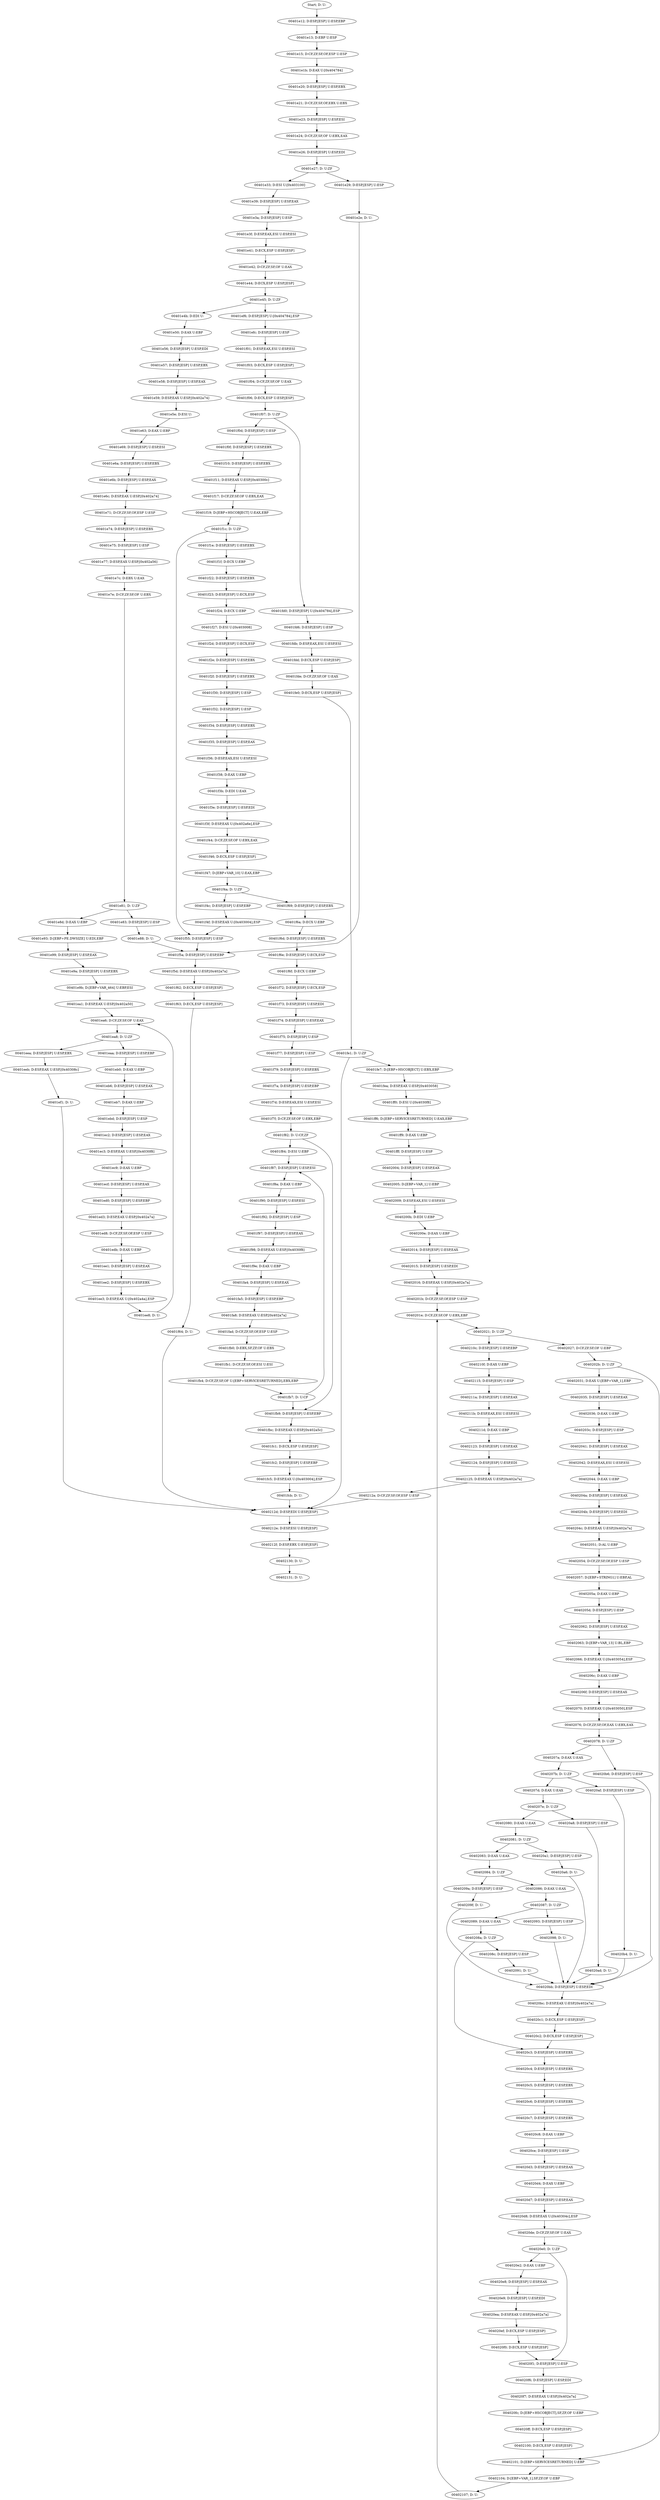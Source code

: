 digraph {
	n0 [label="Start; D: U:"]
	n1 [label="00401e12; D:ESP,[ESP] U:ESP,EBP"]
	n2 [label="00401e13; D:EBP U:ESP"]
	n3 [label="00401e15; D:CF,ZF,SF,OF,ESP U:ESP"]
	n4 [label="00401e1b; D:EAX U:[0x404784]"]
	n5 [label="00401e20; D:ESP,[ESP] U:ESP,EBX"]
	n6 [label="00401e21; D:CF,ZF,SF,OF,EBX U:EBX"]
	n7 [label="00401e23; D:ESP,[ESP] U:ESP,ESI"]
	n8 [label="00401e24; D:CF,ZF,SF,OF U:EBX,EAX"]
	n9 [label="00401e26; D:ESP,[ESP] U:ESP,EDI"]
	n10 [label="00401e27; D: U:ZF"]
	n11 [label="00401e29; D:ESP,[ESP] U:ESP"]
	n12 [label="00401e2e; D: U:"]
	n13 [label="00401e33; D:ESI U:[0x403100]"]
	n14 [label="00401e39; D:ESP,[ESP] U:ESP,EAX"]
	n15 [label="00401e3a; D:ESP,[ESP] U:ESP"]
	n16 [label="00401e3f; D:ESP,EAX,ESI U:ESP,ESI"]
	n17 [label="00401e41; D:ECX,ESP U:ESP,[ESP]"]
	n18 [label="00401e42; D:CF,ZF,SF,OF U:EAX"]
	n19 [label="00401e44; D:ECX,ESP U:ESP,[ESP]"]
	n20 [label="00401e45; D: U:ZF"]
	n21 [label="00401e4b; D:EDI U:"]
	n22 [label="00401e50; D:EAX U:EBP"]
	n23 [label="00401e56; D:ESP,[ESP] U:ESP,EDI"]
	n24 [label="00401e57; D:ESP,[ESP] U:ESP,EBX"]
	n25 [label="00401e58; D:ESP,[ESP] U:ESP,EAX"]
	n26 [label="00401e59; D:ESP,EAX U:ESP,[0x402a74]"]
	n27 [label="00401e5e; D:ESI U:"]
	n28 [label="00401e63; D:EAX U:EBP"]
	n29 [label="00401e69; D:ESP,[ESP] U:ESP,ESI"]
	n30 [label="00401e6a; D:ESP,[ESP] U:ESP,EBX"]
	n31 [label="00401e6b; D:ESP,[ESP] U:ESP,EAX"]
	n32 [label="00401e6c; D:ESP,EAX U:ESP,[0x402a74]"]
	n33 [label="00401e71; D:CF,ZF,SF,OF,ESP U:ESP"]
	n34 [label="00401e74; D:ESP,[ESP] U:ESP,EBX"]
	n35 [label="00401e75; D:ESP,[ESP] U:ESP"]
	n36 [label="00401e77; D:ESP,EAX U:ESP,[0x402a56]"]
	n37 [label="00401e7c; D:EBX U:EAX"]
	n38 [label="00401e7e; D:CF,ZF,SF,OF U:EBX"]
	n39 [label="00401e81; D: U:ZF"]
	n40 [label="00401e83; D:ESP,[ESP] U:ESP"]
	n41 [label="00401e88; D: U:"]
	n42 [label="00401e8d; D:EAX U:EBP"]
	n43 [label="00401e93; D:[EBP+PE.DWSIZE] U:EDI,EBP"]
	n44 [label="00401e99; D:ESP,[ESP] U:ESP,EAX"]
	n45 [label="00401e9a; D:ESP,[ESP] U:ESP,EBX"]
	n46 [label="00401e9b; D:[EBP+VAR_464] U:EBP,ESI"]
	n47 [label="00401ea1; D:ESP,EAX U:ESP,[0x402a50]"]
	n48 [label="00401ea6; D:CF,ZF,SF,OF U:EAX"]
	n49 [label="00401ea8; D: U:ZF"]
	n50 [label="00401eaa; D:ESP,[ESP] U:ESP,EBP"]
	n51 [label="00401eb0; D:EAX U:EBP"]
	n52 [label="00401eb6; D:ESP,[ESP] U:ESP,EAX"]
	n53 [label="00401eb7; D:EAX U:EBP"]
	n54 [label="00401ebd; D:ESP,[ESP] U:ESP"]
	n55 [label="00401ec2; D:ESP,[ESP] U:ESP,EAX"]
	n56 [label="00401ec3; D:ESP,EAX U:ESP,[0x4030f8]"]
	n57 [label="00401ec9; D:EAX U:EBP"]
	n58 [label="00401ecf; D:ESP,[ESP] U:ESP,EAX"]
	n59 [label="00401ed0; D:ESP,[ESP] U:ESP,EBP"]
	n60 [label="00401ed3; D:ESP,EAX U:ESP,[0x402a7a]"]
	n61 [label="00401ed8; D:CF,ZF,SF,OF,ESP U:ESP"]
	n62 [label="00401edb; D:EAX U:EBP"]
	n63 [label="00401ee1; D:ESP,[ESP] U:ESP,EAX"]
	n64 [label="00401ee2; D:ESP,[ESP] U:ESP,EBX"]
	n65 [label="00401ee3; D:ESP,EAX U:[0x402a4a],ESP"]
	n66 [label="00401ee8; D: U:"]
	n67 [label="00401eea; D:ESP,[ESP] U:ESP,EBX"]
	n68 [label="00401eeb; D:ESP,EAX U:ESP,[0x40308c]"]
	n69 [label="00401ef1; D: U:"]
	n70 [label="00401ef6; D:ESP,[ESP] U:[0x404784],ESP"]
	n71 [label="00401efc; D:ESP,[ESP] U:ESP"]
	n72 [label="00401f01; D:ESP,EAX,ESI U:ESP,ESI"]
	n73 [label="00401f03; D:ECX,ESP U:ESP,[ESP]"]
	n74 [label="00401f04; D:CF,ZF,SF,OF U:EAX"]
	n75 [label="00401f06; D:ECX,ESP U:ESP,[ESP]"]
	n76 [label="00401f07; D: U:ZF"]
	n77 [label="00401f0d; D:ESP,[ESP] U:ESP"]
	n78 [label="00401f0f; D:ESP,[ESP] U:ESP,EBX"]
	n79 [label="00401f10; D:ESP,[ESP] U:ESP,EBX"]
	n80 [label="00401f11; D:ESP,EAX U:ESP,[0x40300c]"]
	n81 [label="00401f17; D:CF,ZF,SF,OF U:EBX,EAX"]
	n82 [label="00401f19; D:[EBP+HSCOBJECT] U:EAX,EBP"]
	n83 [label="00401f1c; D: U:ZF"]
	n84 [label="00401f1e; D:ESP,[ESP] U:ESP,EBX"]
	n85 [label="00401f1f; D:ECX U:EBP"]
	n86 [label="00401f22; D:ESP,[ESP] U:ESP,EBX"]
	n87 [label="00401f23; D:ESP,[ESP] U:ECX,ESP"]
	n88 [label="00401f24; D:ECX U:EBP"]
	n89 [label="00401f27; D:ESI U:[0x403008]"]
	n90 [label="00401f2d; D:ESP,[ESP] U:ECX,ESP"]
	n91 [label="00401f2e; D:ESP,[ESP] U:ESP,EBX"]
	n92 [label="00401f2f; D:ESP,[ESP] U:ESP,EBX"]
	n93 [label="00401f30; D:ESP,[ESP] U:ESP"]
	n94 [label="00401f32; D:ESP,[ESP] U:ESP"]
	n95 [label="00401f34; D:ESP,[ESP] U:ESP,EBX"]
	n96 [label="00401f35; D:ESP,[ESP] U:ESP,EAX"]
	n97 [label="00401f36; D:ESP,EAX,ESI U:ESP,ESI"]
	n98 [label="00401f38; D:EAX U:EBP"]
	n99 [label="00401f3b; D:EDI U:EAX"]
	n100 [label="00401f3e; D:ESP,[ESP] U:ESP,EDI"]
	n101 [label="00401f3f; D:ESP,EAX U:[0x402a6e],ESP"]
	n102 [label="00401f44; D:CF,ZF,SF,OF U:EBX,EAX"]
	n103 [label="00401f46; D:ECX,ESP U:ESP,[ESP]"]
	n104 [label="00401f47; D:[EBP+VAR_10] U:EAX,EBP"]
	n105 [label="00401f4a; D: U:ZF"]
	n106 [label="00401f4c; D:ESP,[ESP] U:ESP,EBP"]
	n107 [label="00401f4f; D:ESP,EAX U:[0x403004],ESP"]
	n108 [label="00401f55; D:ESP,[ESP] U:ESP"]
	n109 [label="00401f5a; D:ESP,[ESP] U:ESP,EBP"]
	n110 [label="00401f5d; D:ESP,EAX U:ESP,[0x402a7a]"]
	n111 [label="00401f62; D:ECX,ESP U:ESP,[ESP]"]
	n112 [label="00401f63; D:ECX,ESP U:ESP,[ESP]"]
	n113 [label="00401f64; D: U:"]
	n114 [label="00401f69; D:ESP,[ESP] U:ESP,EBX"]
	n115 [label="00401f6a; D:ECX U:EBP"]
	n116 [label="00401f6d; D:ESP,[ESP] U:ESP,EBX"]
	n117 [label="00401f6e; D:ESP,[ESP] U:ECX,ESP"]
	n118 [label="00401f6f; D:ECX U:EBP"]
	n119 [label="00401f72; D:ESP,[ESP] U:ECX,ESP"]
	n120 [label="00401f73; D:ESP,[ESP] U:ESP,EDI"]
	n121 [label="00401f74; D:ESP,[ESP] U:ESP,EAX"]
	n122 [label="00401f75; D:ESP,[ESP] U:ESP"]
	n123 [label="00401f77; D:ESP,[ESP] U:ESP"]
	n124 [label="00401f79; D:ESP,[ESP] U:ESP,EBX"]
	n125 [label="00401f7a; D:ESP,[ESP] U:ESP,EBP"]
	n126 [label="00401f7d; D:ESP,EAX,ESI U:ESP,ESI"]
	n127 [label="00401f7f; D:CF,ZF,SF,OF U:EBX,EBP"]
	n128 [label="00401f82; D: U:CF,ZF"]
	n129 [label="00401f84; D:ESI U:EBP"]
	n130 [label="00401f87; D:ESP,[ESP] U:ESP,ESI"]
	n131 [label="00401f8a; D:EAX U:EBP"]
	n132 [label="00401f90; D:ESP,[ESP] U:ESP,ESI"]
	n133 [label="00401f92; D:ESP,[ESP] U:ESP"]
	n134 [label="00401f97; D:ESP,[ESP] U:ESP,EAX"]
	n135 [label="00401f98; D:ESP,EAX U:ESP,[0x4030f8]"]
	n136 [label="00401f9e; D:EAX U:EBP"]
	n137 [label="00401fa4; D:ESP,[ESP] U:ESP,EAX"]
	n138 [label="00401fa5; D:ESP,[ESP] U:ESP,EBP"]
	n139 [label="00401fa8; D:ESP,EAX U:ESP,[0x402a7a]"]
	n140 [label="00401fad; D:CF,ZF,SF,OF,ESP U:ESP"]
	n141 [label="00401fb0; D:EBX,SF,ZF,OF U:EBX"]
	n142 [label="00401fb1; D:CF,ZF,SF,OF,ESI U:ESI"]
	n143 [label="00401fb4; D:CF,ZF,SF,OF U:[EBP+SERVICESRETURNED],EBX,EBP"]
	n144 [label="00401fb7; D: U:CF"]
	n145 [label="00401fb9; D:ESP,[ESP] U:ESP,EBP"]
	n146 [label="00401fbc; D:ESP,EAX U:ESP,[0x402a5c]"]
	n147 [label="00401fc1; D:ECX,ESP U:ESP,[ESP]"]
	n148 [label="00401fc2; D:ESP,[ESP] U:ESP,EBP"]
	n149 [label="00401fc5; D:ESP,EAX U:[0x403004],ESP"]
	n150 [label="00401fcb; D: U:"]
	n151 [label="00401fd0; D:ESP,[ESP] U:[0x404784],ESP"]
	n152 [label="00401fd6; D:ESP,[ESP] U:ESP"]
	n153 [label="00401fdb; D:ESP,EAX,ESI U:ESP,ESI"]
	n154 [label="00401fdd; D:ECX,ESP U:ESP,[ESP]"]
	n155 [label="00401fde; D:CF,ZF,SF,OF U:EAX"]
	n156 [label="00401fe0; D:ECX,ESP U:ESP,[ESP]"]
	n157 [label="00401fe1; D: U:ZF"]
	n158 [label="00401fe7; D:[EBP+HSCOBJECT] U:EBX,EBP"]
	n159 [label="00401fea; D:ESP,EAX U:ESP,[0x403058]"]
	n160 [label="00401ff0; D:ESI U:[0x4030f8]"]
	n161 [label="00401ff6; D:[EBP+SERVICESRETURNED] U:EAX,EBP"]
	n162 [label="00401ff9; D:EAX U:EBP"]
	n163 [label="00401fff; D:ESP,[ESP] U:ESP"]
	n164 [label="00402004; D:ESP,[ESP] U:ESP,EAX"]
	n165 [label="00402005; D:[EBP+VAR_1] U:EBP"]
	n166 [label="00402009; D:ESP,EAX,ESI U:ESP,ESI"]
	n167 [label="0040200b; D:EDI U:EBP"]
	n168 [label="0040200e; D:EAX U:EBP"]
	n169 [label="00402014; D:ESP,[ESP] U:ESP,EAX"]
	n170 [label="00402015; D:ESP,[ESP] U:ESP,EDI"]
	n171 [label="00402016; D:ESP,EAX U:ESP,[0x402a7a]"]
	n172 [label="0040201b; D:CF,ZF,SF,OF,ESP U:ESP"]
	n173 [label="0040201e; D:CF,ZF,SF,OF U:EBX,EBP"]
	n174 [label="00402021; D: U:ZF"]
	n175 [label="00402027; D:CF,ZF,SF,OF U:EBP"]
	n176 [label="0040202b; D: U:ZF"]
	n177 [label="00402031; D:EAX U:[EBP+VAR_1],EBP"]
	n178 [label="00402035; D:ESP,[ESP] U:ESP,EAX"]
	n179 [label="00402036; D:EAX U:EBP"]
	n180 [label="0040203c; D:ESP,[ESP] U:ESP"]
	n181 [label="00402041; D:ESP,[ESP] U:ESP,EAX"]
	n182 [label="00402042; D:ESP,EAX,ESI U:ESP,ESI"]
	n183 [label="00402044; D:EAX U:EBP"]
	n184 [label="0040204a; D:ESP,[ESP] U:ESP,EAX"]
	n185 [label="0040204b; D:ESP,[ESP] U:ESP,EDI"]
	n186 [label="0040204c; D:ESP,EAX U:ESP,[0x402a7a]"]
	n187 [label="00402051; D:AL U:EBP"]
	n188 [label="00402054; D:CF,ZF,SF,OF,ESP U:ESP"]
	n189 [label="00402057; D:[EBP+STRING1] U:EBP,AL"]
	n190 [label="0040205a; D:EAX U:EBP"]
	n191 [label="0040205d; D:ESP,[ESP] U:ESP"]
	n192 [label="00402062; D:ESP,[ESP] U:ESP,EAX"]
	n193 [label="00402063; D:[EBP+VAR_13] U:BL,EBP"]
	n194 [label="00402066; D:ESP,EAX U:[0x403054],ESP"]
	n195 [label="0040206c; D:EAX U:EBP"]
	n196 [label="0040206f; D:ESP,[ESP] U:ESP,EAX"]
	n197 [label="00402070; D:ESP,EAX U:[0x403050],ESP"]
	n198 [label="00402076; D:CF,ZF,SF,OF,EAX U:EBX,EAX"]
	n199 [label="00402078; D: U:ZF"]
	n200 [label="0040207a; D:EAX U:EAX"]
	n201 [label="0040207b; D: U:ZF"]
	n202 [label="0040207d; D:EAX U:EAX"]
	n203 [label="0040207e; D: U:ZF"]
	n204 [label="00402080; D:EAX U:EAX"]
	n205 [label="00402081; D: U:ZF"]
	n206 [label="00402083; D:EAX U:EAX"]
	n207 [label="00402084; D: U:ZF"]
	n208 [label="00402086; D:EAX U:EAX"]
	n209 [label="00402087; D: U:ZF"]
	n210 [label="00402089; D:EAX U:EAX"]
	n211 [label="0040208a; D: U:ZF"]
	n212 [label="0040208c; D:ESP,[ESP] U:ESP"]
	n213 [label="00402091; D: U:"]
	n214 [label="00402093; D:ESP,[ESP] U:ESP"]
	n215 [label="00402098; D: U:"]
	n216 [label="0040209a; D:ESP,[ESP] U:ESP"]
	n217 [label="0040209f; D: U:"]
	n218 [label="004020a1; D:ESP,[ESP] U:ESP"]
	n219 [label="004020a6; D: U:"]
	n220 [label="004020a8; D:ESP,[ESP] U:ESP"]
	n221 [label="004020ad; D: U:"]
	n222 [label="004020af; D:ESP,[ESP] U:ESP"]
	n223 [label="004020b4; D: U:"]
	n224 [label="004020b6; D:ESP,[ESP] U:ESP"]
	n225 [label="004020bb; D:ESP,[ESP] U:ESP,EDI"]
	n226 [label="004020bc; D:ESP,EAX U:ESP,[0x402a7a]"]
	n227 [label="004020c1; D:ECX,ESP U:ESP,[ESP]"]
	n228 [label="004020c2; D:ECX,ESP U:ESP,[ESP]"]
	n229 [label="004020c3; D:ESP,[ESP] U:ESP,EBX"]
	n230 [label="004020c4; D:ESP,[ESP] U:ESP,EBX"]
	n231 [label="004020c5; D:ESP,[ESP] U:ESP,EBX"]
	n232 [label="004020c6; D:ESP,[ESP] U:ESP,EBX"]
	n233 [label="004020c7; D:ESP,[ESP] U:ESP,EBX"]
	n234 [label="004020c8; D:EAX U:EBP"]
	n235 [label="004020ce; D:ESP,[ESP] U:ESP"]
	n236 [label="004020d3; D:ESP,[ESP] U:ESP,EAX"]
	n237 [label="004020d4; D:EAX U:EBP"]
	n238 [label="004020d7; D:ESP,[ESP] U:ESP,EAX"]
	n239 [label="004020d8; D:ESP,EAX U:[0x40304c],ESP"]
	n240 [label="004020de; D:CF,ZF,SF,OF U:EAX"]
	n241 [label="004020e0; D: U:ZF"]
	n242 [label="004020e2; D:EAX U:EBP"]
	n243 [label="004020e8; D:ESP,[ESP] U:ESP,EAX"]
	n244 [label="004020e9; D:ESP,[ESP] U:ESP,EDI"]
	n245 [label="004020ea; D:ESP,EAX U:ESP,[0x402a7a]"]
	n246 [label="004020ef; D:ECX,ESP U:ESP,[ESP]"]
	n247 [label="004020f0; D:ECX,ESP U:ESP,[ESP]"]
	n248 [label="004020f1; D:ESP,[ESP] U:ESP"]
	n249 [label="004020f6; D:ESP,[ESP] U:ESP,EDI"]
	n250 [label="004020f7; D:ESP,EAX U:ESP,[0x402a7a]"]
	n251 [label="004020fc; D:[EBP+HSCOBJECT],SF,ZF,OF U:EBP"]
	n252 [label="004020ff; D:ECX,ESP U:ESP,[ESP]"]
	n253 [label="00402100; D:ECX,ESP U:ESP,[ESP]"]
	n254 [label="00402101; D:[EBP+SERVICESRETURNED] U:EBP"]
	n255 [label="00402104; D:[EBP+VAR_1],SF,ZF,OF U:EBP"]
	n256 [label="00402107; D: U:"]
	n257 [label="0040210c; D:ESP,[ESP] U:ESP,EBP"]
	n258 [label="0040210f; D:EAX U:EBP"]
	n259 [label="00402115; D:ESP,[ESP] U:ESP"]
	n260 [label="0040211a; D:ESP,[ESP] U:ESP,EAX"]
	n261 [label="0040211b; D:ESP,EAX,ESI U:ESP,ESI"]
	n262 [label="0040211d; D:EAX U:EBP"]
	n263 [label="00402123; D:ESP,[ESP] U:ESP,EAX"]
	n264 [label="00402124; D:ESP,[ESP] U:ESP,EDI"]
	n265 [label="00402125; D:ESP,EAX U:ESP,[0x402a7a]"]
	n266 [label="0040212a; D:CF,ZF,SF,OF,ESP U:ESP"]
	n267 [label="0040212d; D:ESP,EDI U:ESP,[ESP]"]
	n268 [label="0040212e; D:ESP,ESI U:ESP,[ESP]"]
	n269 [label="0040212f; D:ESP,EBX U:ESP,[ESP]"]
	n270 [label="00402130; D: U:"]
	n271 [label="00402131; D: U:"]

	n0 -> n1
	n1 -> n2
	n2 -> n3
	n3 -> n4
	n4 -> n5
	n5 -> n6
	n6 -> n7
	n7 -> n8
	n8 -> n9
	n9 -> n10
	n10 -> n11
	n10 -> n13
	n11 -> n12
	n12 -> n109
	n13 -> n14
	n14 -> n15
	n15 -> n16
	n16 -> n17
	n17 -> n18
	n18 -> n19
	n19 -> n20
	n20 -> n21
	n20 -> n70
	n21 -> n22
	n22 -> n23
	n23 -> n24
	n24 -> n25
	n25 -> n26
	n26 -> n27
	n27 -> n28
	n28 -> n29
	n29 -> n30
	n30 -> n31
	n31 -> n32
	n32 -> n33
	n33 -> n34
	n34 -> n35
	n35 -> n36
	n36 -> n37
	n37 -> n38
	n38 -> n39
	n39 -> n40
	n39 -> n42
	n40 -> n41
	n41 -> n109
	n42 -> n43
	n43 -> n44
	n44 -> n45
	n45 -> n46
	n46 -> n47
	n47 -> n48
	n48 -> n49
	n49 -> n50
	n49 -> n67
	n50 -> n51
	n51 -> n52
	n52 -> n53
	n53 -> n54
	n54 -> n55
	n55 -> n56
	n56 -> n57
	n57 -> n58
	n58 -> n59
	n59 -> n60
	n60 -> n61
	n61 -> n62
	n62 -> n63
	n63 -> n64
	n64 -> n65
	n65 -> n66
	n66 -> n48
	n67 -> n68
	n68 -> n69
	n69 -> n267
	n70 -> n71
	n71 -> n72
	n72 -> n73
	n73 -> n74
	n74 -> n75
	n75 -> n76
	n76 -> n77
	n76 -> n151
	n77 -> n78
	n78 -> n79
	n79 -> n80
	n80 -> n81
	n81 -> n82
	n82 -> n83
	n83 -> n84
	n83 -> n108
	n84 -> n85
	n85 -> n86
	n86 -> n87
	n87 -> n88
	n88 -> n89
	n89 -> n90
	n90 -> n91
	n91 -> n92
	n92 -> n93
	n93 -> n94
	n94 -> n95
	n95 -> n96
	n96 -> n97
	n97 -> n98
	n98 -> n99
	n99 -> n100
	n100 -> n101
	n101 -> n102
	n102 -> n103
	n103 -> n104
	n104 -> n105
	n105 -> n106
	n105 -> n114
	n106 -> n107
	n107 -> n108
	n108 -> n109
	n109 -> n110
	n110 -> n111
	n111 -> n112
	n112 -> n113
	n113 -> n267
	n114 -> n115
	n115 -> n116
	n116 -> n117
	n117 -> n118
	n118 -> n119
	n119 -> n120
	n120 -> n121
	n121 -> n122
	n122 -> n123
	n123 -> n124
	n124 -> n125
	n125 -> n126
	n126 -> n127
	n127 -> n128
	n128 -> n129
	n128 -> n145
	n129 -> n130
	n130 -> n131
	n131 -> n132
	n132 -> n133
	n133 -> n134
	n134 -> n135
	n135 -> n136
	n136 -> n137
	n137 -> n138
	n138 -> n139
	n139 -> n140
	n140 -> n141
	n141 -> n142
	n142 -> n143
	n143 -> n144
	n144 -> n145
	n144 -> n130
	n145 -> n146
	n146 -> n147
	n147 -> n148
	n148 -> n149
	n149 -> n150
	n150 -> n267
	n151 -> n152
	n152 -> n153
	n153 -> n154
	n154 -> n155
	n155 -> n156
	n156 -> n157
	n157 -> n158
	n157 -> n267
	n158 -> n159
	n159 -> n160
	n160 -> n161
	n161 -> n162
	n162 -> n163
	n163 -> n164
	n164 -> n165
	n165 -> n166
	n166 -> n167
	n167 -> n168
	n168 -> n169
	n169 -> n170
	n170 -> n171
	n171 -> n172
	n172 -> n173
	n173 -> n174
	n174 -> n175
	n174 -> n257
	n175 -> n176
	n176 -> n177
	n176 -> n254
	n177 -> n178
	n178 -> n179
	n179 -> n180
	n180 -> n181
	n181 -> n182
	n182 -> n183
	n183 -> n184
	n184 -> n185
	n185 -> n186
	n186 -> n187
	n187 -> n188
	n188 -> n189
	n189 -> n190
	n190 -> n191
	n191 -> n192
	n192 -> n193
	n193 -> n194
	n194 -> n195
	n195 -> n196
	n196 -> n197
	n197 -> n198
	n198 -> n199
	n199 -> n200
	n199 -> n224
	n200 -> n201
	n201 -> n202
	n201 -> n222
	n202 -> n203
	n203 -> n204
	n203 -> n220
	n204 -> n205
	n205 -> n206
	n205 -> n218
	n206 -> n207
	n207 -> n208
	n207 -> n216
	n208 -> n209
	n209 -> n210
	n209 -> n214
	n210 -> n211
	n211 -> n212
	n211 -> n229
	n212 -> n213
	n213 -> n225
	n214 -> n215
	n215 -> n225
	n216 -> n217
	n217 -> n225
	n218 -> n219
	n219 -> n225
	n220 -> n221
	n221 -> n225
	n222 -> n223
	n223 -> n225
	n224 -> n225
	n225 -> n226
	n226 -> n227
	n227 -> n228
	n228 -> n229
	n229 -> n230
	n230 -> n231
	n231 -> n232
	n232 -> n233
	n233 -> n234
	n234 -> n235
	n235 -> n236
	n236 -> n237
	n237 -> n238
	n238 -> n239
	n239 -> n240
	n240 -> n241
	n241 -> n242
	n241 -> n248
	n242 -> n243
	n243 -> n244
	n244 -> n245
	n245 -> n246
	n246 -> n247
	n247 -> n248
	n248 -> n249
	n249 -> n250
	n250 -> n251
	n251 -> n252
	n252 -> n253
	n253 -> n254
	n254 -> n255
	n255 -> n256
	n256 -> n173
	n257 -> n258
	n258 -> n259
	n259 -> n260
	n260 -> n261
	n261 -> n262
	n262 -> n263
	n263 -> n264
	n264 -> n265
	n265 -> n266
	n266 -> n267
	n267 -> n268
	n268 -> n269
	n269 -> n270
	n270 -> n271

}